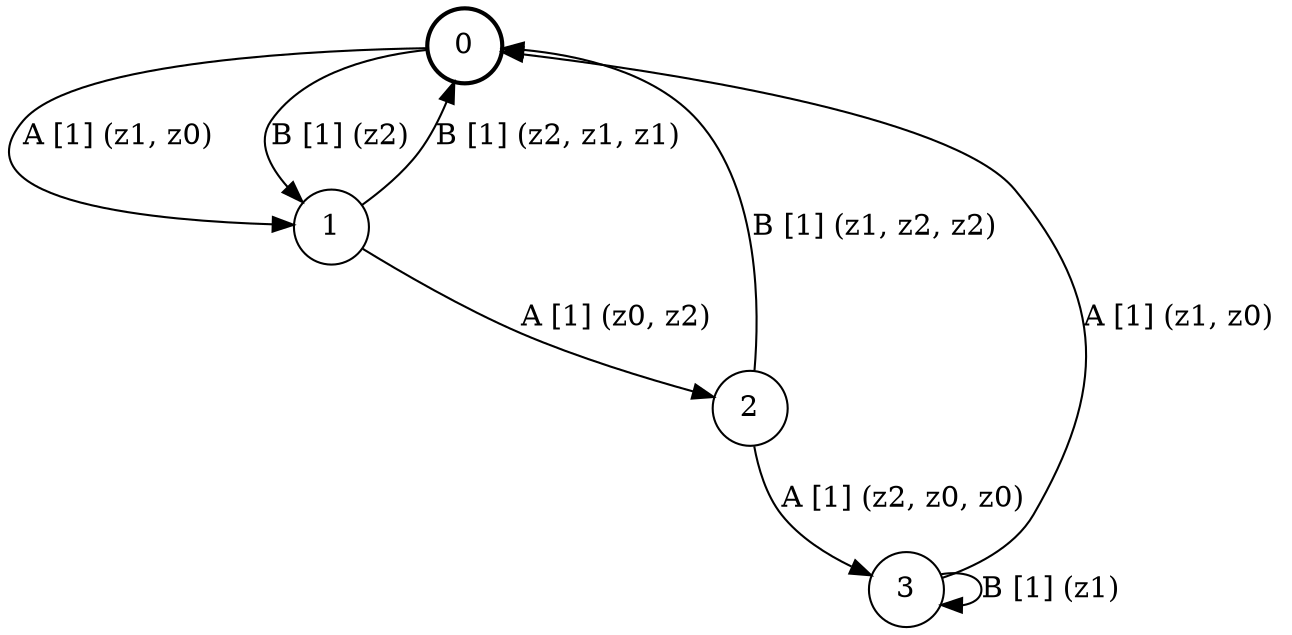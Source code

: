 # generated file, don't try to modify
# command: dot -Tpng <filename> > tree.png
digraph Automaton {
    node [shape = circle];
    0 [style = "bold"];
    0 -> 1 [label = "A [1] (z1, z0) "];
    0 -> 1 [label = "B [1] (z2) "];
    1 -> 2 [label = "A [1] (z0, z2) "];
    1 -> 0 [label = "B [1] (z2, z1, z1) "];
    2 -> 3 [label = "A [1] (z2, z0, z0) "];
    2 -> 0 [label = "B [1] (z1, z2, z2) "];
    3 -> 0 [label = "A [1] (z1, z0) "];
    3 -> 3 [label = "B [1] (z1) "];
}
